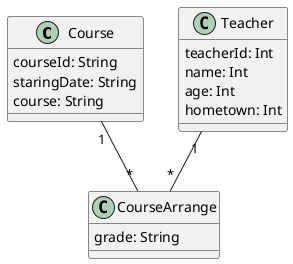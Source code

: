 @startuml "CourseTeach"


class Course{
  courseId: String
  staringDate: String
  course: String
}

class Teacher{
  teacherId: Int
  name: Int
  age: Int
  hometown: Int
}

class CourseArrange{
  grade: String
}



Course "1" -- "*" CourseArrange

Teacher "1" -- "*" CourseArrange


@enduml